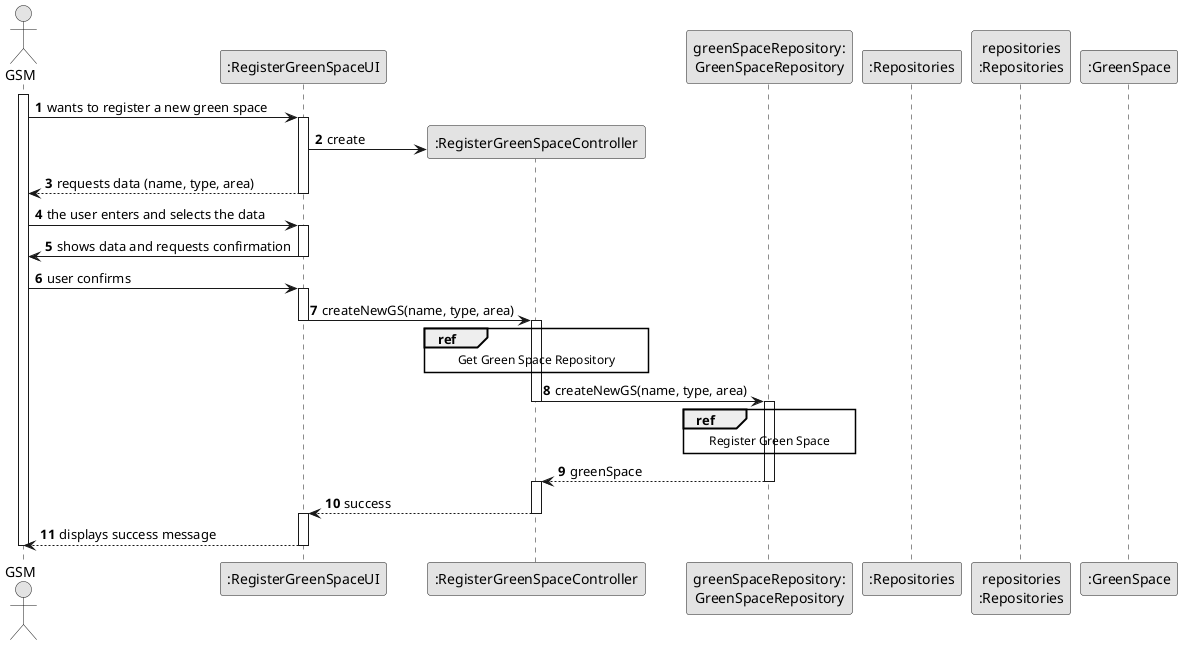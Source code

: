 
@startuml
skinparam monochrome true
skinparam packageStyle rectangle
skinparam shadowing false

'title System Sequence Diagram (SSD) - US020

autonumber

actor "GSM" as GSM
participant ":RegisterGreenSpaceUI" as UI
participant ":RegisterGreenSpaceController" as CTRL
participant "greenSpaceRepository:\nGreenSpaceRepository" as gsrepo
participant ":Repositories" as RepositorySingleton
participant "repositories\n:Repositories" as PLAT
participant ":GreenSpace" as GS

activate GSM

    GSM -> UI : wants to register a new green space
    activate UI

        UI -> CTRL** : create

        UI --> GSM : requests data (name, type, area)
        deactivate UI
GSM -> UI : the user enters and selects the data
activate UI
UI-> GSM : shows data and requests confirmation
deactivate UI
GSM -> UI: user confirms
activate UI
UI -> CTRL : createNewGS(name, type, area)
deactivate UI
activate CTRL
ref over CTRL
Get Green Space Repository
end ref
CTRL -> gsrepo : createNewGS(name, type, area)
deactivate CTRL
activate gsrepo
ref over gsrepo
Register Green Space
end ref
gsrepo --> CTRL : greenSpace
deactivate gsrepo
activate CTRL
CTRL --> UI : success
deactivate CTRL
activate UI
UI-->GSM:displays success message
deactivate UI
deactivate GSM

@enduml
